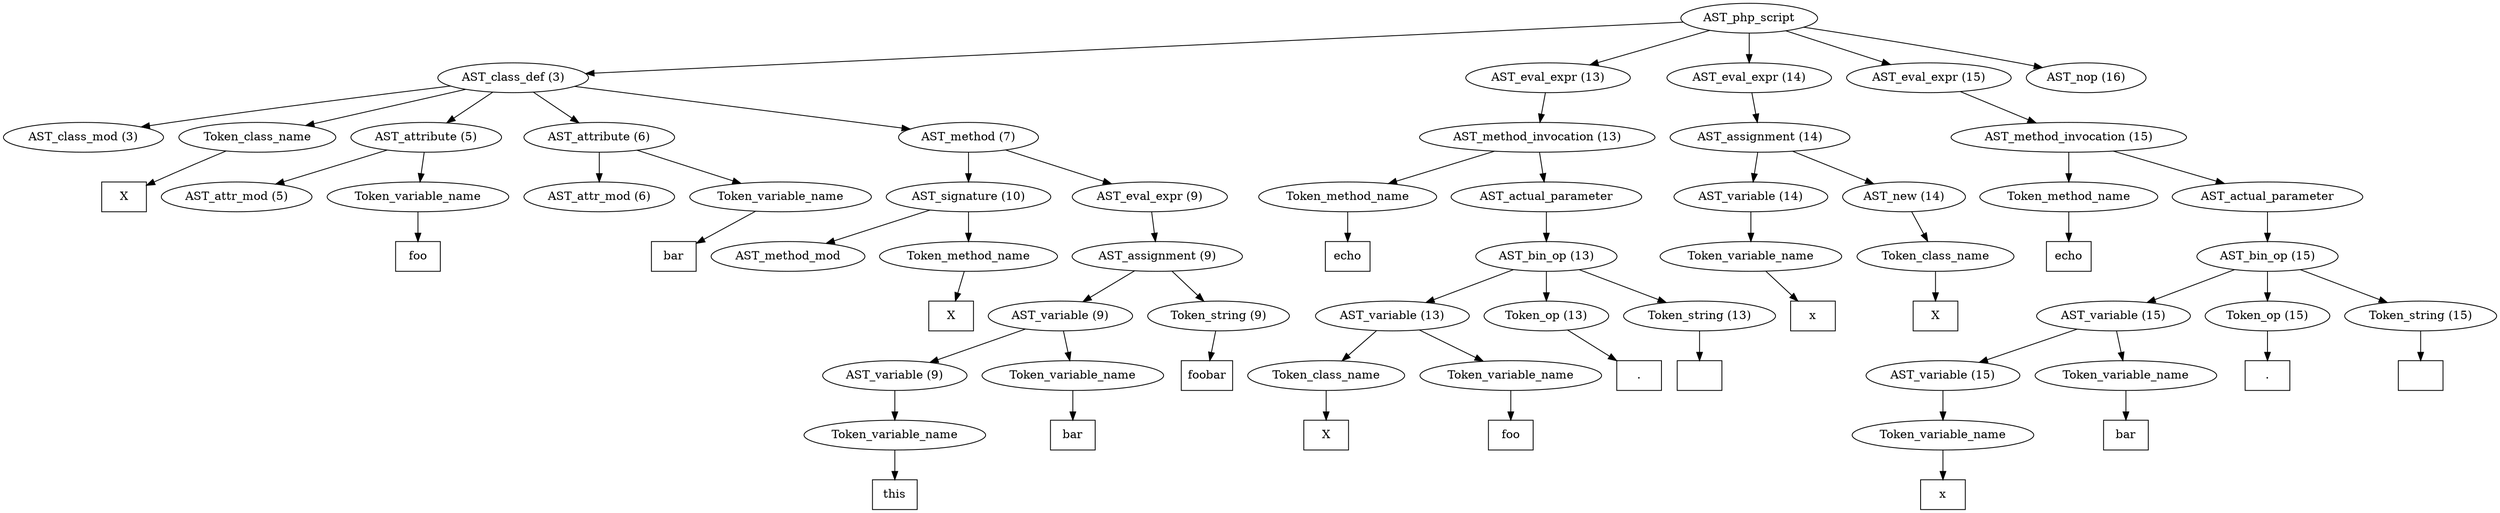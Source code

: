 /*
 * AST in dot format generated by phc -- the PHP compiler
 */

digraph AST {
node_0 [label="AST_php_script"];
node_1 [label="AST_class_def (3)"];
node_2 [label="AST_class_mod (3)"];
node_3 [label="Token_class_name"];
node_4 [label="X", shape=box]
node_3 -> node_4;
node_5 [label="AST_attribute (5)"];
node_6 [label="AST_attr_mod (5)"];
node_7 [label="Token_variable_name"];
node_8 [label="foo", shape=box]
node_7 -> node_8;
node_5 -> node_7;
node_5 -> node_6;
node_9 [label="AST_attribute (6)"];
node_10 [label="AST_attr_mod (6)"];
node_11 [label="Token_variable_name"];
node_12 [label="bar", shape=box]
node_11 -> node_12;
node_9 -> node_11;
node_9 -> node_10;
node_13 [label="AST_method (7)"];
node_14 [label="AST_signature (10)"];
node_15 [label="AST_method_mod"];
node_16 [label="Token_method_name"];
node_17 [label="X", shape=box]
node_16 -> node_17;
node_14 -> node_16;
node_14 -> node_15;
node_18 [label="AST_eval_expr (9)"];
node_19 [label="AST_assignment (9)"];
node_20 [label="AST_variable (9)"];
node_21 [label="AST_variable (9)"];
node_22 [label="Token_variable_name"];
node_23 [label="this", shape=box]
node_22 -> node_23;
node_21 -> node_22;
node_24 [label="Token_variable_name"];
node_25 [label="bar", shape=box]
node_24 -> node_25;
node_20 -> node_24;
node_20 -> node_21;
node_26 [label="Token_string (9)"];
node_27 [label="foobar", shape=box]
node_26 -> node_27;
node_19 -> node_26;
node_19 -> node_20;
node_18 -> node_19;
node_13 -> node_18;
node_13 -> node_14;
node_1 -> node_13;
node_1 -> node_9;
node_1 -> node_5;
node_1 -> node_3;
node_1 -> node_2;
node_28 [label="AST_eval_expr (13)"];
node_29 [label="AST_method_invocation (13)"];
node_30 [label="Token_method_name"];
node_31 [label="echo", shape=box]
node_30 -> node_31;
node_32 [label="AST_actual_parameter"];
node_33 [label="AST_bin_op (13)"];
node_34 [label="AST_variable (13)"];
node_35 [label="Token_class_name"];
node_36 [label="X", shape=box]
node_35 -> node_36;
node_37 [label="Token_variable_name"];
node_38 [label="foo", shape=box]
node_37 -> node_38;
node_34 -> node_37;
node_34 -> node_35;
node_39 [label="Token_op (13)"];
node_40 [label=".", shape=box]
node_39 -> node_40;
node_41 [label="Token_string (13)"];
node_42 [label="", shape=box]
node_41 -> node_42;
node_33 -> node_41;
node_33 -> node_39;
node_33 -> node_34;
node_32 -> node_33;
node_29 -> node_32;
node_29 -> node_30;
node_28 -> node_29;
node_43 [label="AST_eval_expr (14)"];
node_44 [label="AST_assignment (14)"];
node_45 [label="AST_variable (14)"];
node_46 [label="Token_variable_name"];
node_47 [label="x", shape=box]
node_46 -> node_47;
node_45 -> node_46;
node_48 [label="AST_new (14)"];
node_49 [label="Token_class_name"];
node_50 [label="X", shape=box]
node_49 -> node_50;
node_48 -> node_49;
node_44 -> node_48;
node_44 -> node_45;
node_43 -> node_44;
node_51 [label="AST_eval_expr (15)"];
node_52 [label="AST_method_invocation (15)"];
node_53 [label="Token_method_name"];
node_54 [label="echo", shape=box]
node_53 -> node_54;
node_55 [label="AST_actual_parameter"];
node_56 [label="AST_bin_op (15)"];
node_57 [label="AST_variable (15)"];
node_58 [label="AST_variable (15)"];
node_59 [label="Token_variable_name"];
node_60 [label="x", shape=box]
node_59 -> node_60;
node_58 -> node_59;
node_61 [label="Token_variable_name"];
node_62 [label="bar", shape=box]
node_61 -> node_62;
node_57 -> node_61;
node_57 -> node_58;
node_63 [label="Token_op (15)"];
node_64 [label=".", shape=box]
node_63 -> node_64;
node_65 [label="Token_string (15)"];
node_66 [label="", shape=box]
node_65 -> node_66;
node_56 -> node_65;
node_56 -> node_63;
node_56 -> node_57;
node_55 -> node_56;
node_52 -> node_55;
node_52 -> node_53;
node_51 -> node_52;
node_67 [label="AST_nop (16)"];
node_0 -> node_67;
node_0 -> node_51;
node_0 -> node_43;
node_0 -> node_28;
node_0 -> node_1;
}
